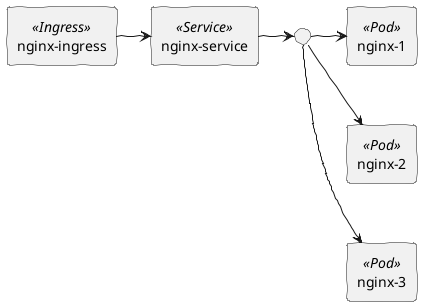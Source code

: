 @startuml
skinparam handwritten true
skinparam Monochrome true

agent "nginx-ingress" <<Ingress>> as i1
agent "nginx-service" <<Service>> as s1
circle " " as c

together  {
    agent "nginx-1" <<Pod>> as p1
    agent "nginx-2" <<Pod>> as p2
    agent "nginx-3" <<Pod>> as p3
}

' Dependecies
i1 -> s1
s1 -> c

c -> p1
c -> p2
c -> p3

' Layout stuff
p1 -[hidden]- p2
p2 -[hidden]- p3
@enduml
